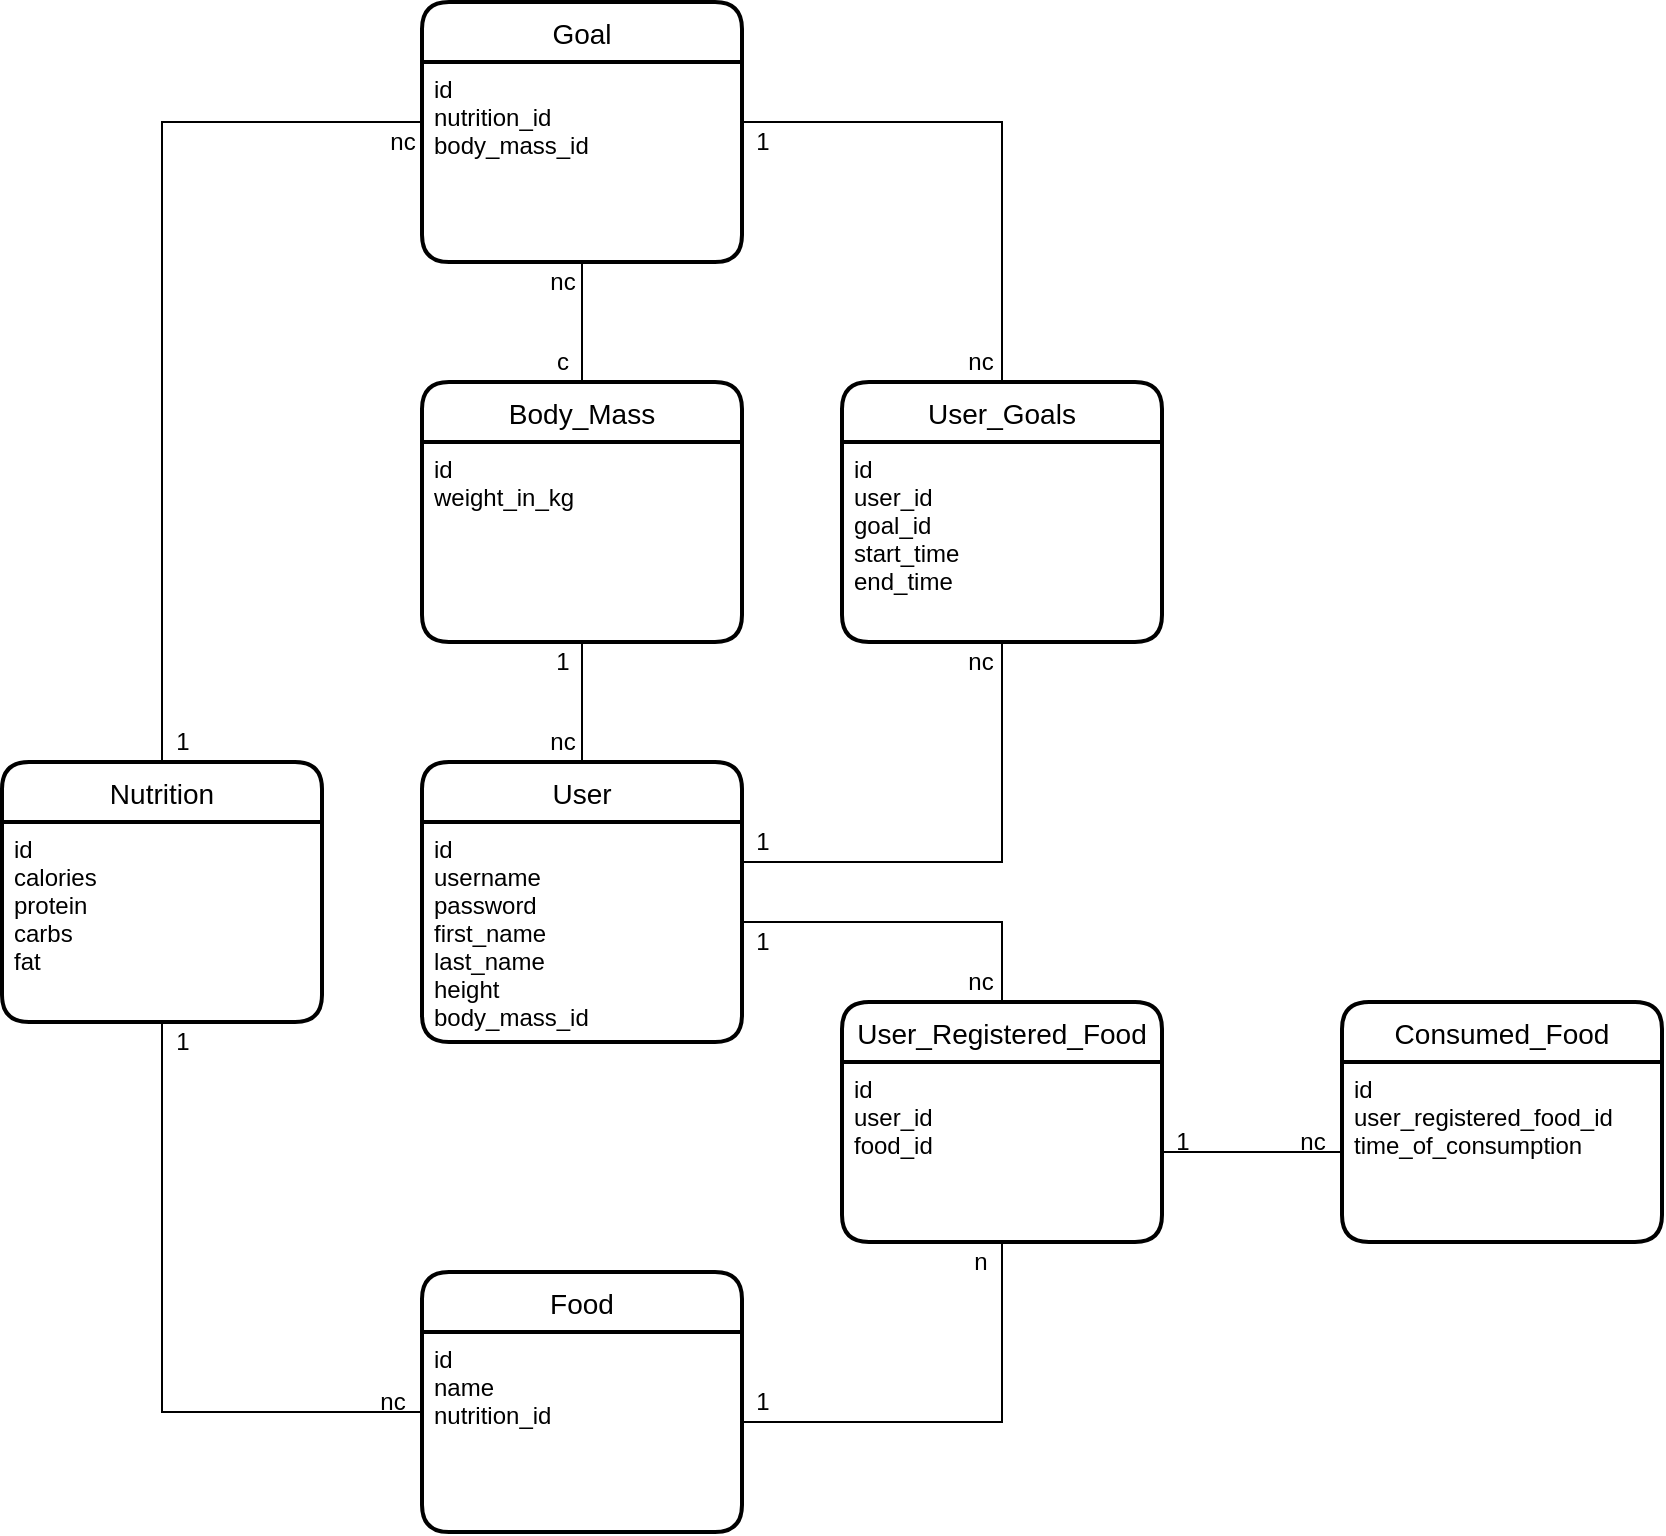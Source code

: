 <mxfile version="20.0.4" type="device"><diagram id="7P4QULa15yC30rUFNU-A" name="Page-1"><mxGraphModel dx="2249" dy="2049" grid="1" gridSize="10" guides="1" tooltips="1" connect="1" arrows="1" fold="1" page="1" pageScale="1" pageWidth="827" pageHeight="1169" math="0" shadow="0"><root><mxCell id="0"/><mxCell id="1" parent="0"/><mxCell id="8GEWSFQ1RchHyjCN0uxJ-7" style="edgeStyle=orthogonalEdgeStyle;rounded=0;orthogonalLoop=1;jettySize=auto;html=1;endArrow=none;endFill=0;" parent="1" source="8GEWSFQ1RchHyjCN0uxJ-1" target="8GEWSFQ1RchHyjCN0uxJ-5" edge="1"><mxGeometry relative="1" as="geometry"><Array as="points"><mxPoint x="440" y="270"/></Array></mxGeometry></mxCell><mxCell id="8GEWSFQ1RchHyjCN0uxJ-1" value="User" style="swimlane;childLayout=stackLayout;horizontal=1;startSize=30;horizontalStack=0;rounded=1;fontSize=14;fontStyle=0;strokeWidth=2;resizeParent=0;resizeLast=1;shadow=0;dashed=0;align=center;" parent="1" vertex="1"><mxGeometry x="150" y="190" width="160" height="140" as="geometry"/></mxCell><mxCell id="8GEWSFQ1RchHyjCN0uxJ-2" value="id&#10;username&#10;password&#10;first_name&#10;last_name&#10;height&#10;body_mass_id" style="align=left;strokeColor=none;fillColor=none;spacingLeft=4;fontSize=12;verticalAlign=top;resizable=0;rotatable=0;part=1;" parent="8GEWSFQ1RchHyjCN0uxJ-1" vertex="1"><mxGeometry y="30" width="160" height="110" as="geometry"/></mxCell><mxCell id="8GEWSFQ1RchHyjCN0uxJ-8" style="edgeStyle=orthogonalEdgeStyle;rounded=0;orthogonalLoop=1;jettySize=auto;html=1;endArrow=none;endFill=0;" parent="1" source="8GEWSFQ1RchHyjCN0uxJ-3" target="8GEWSFQ1RchHyjCN0uxJ-5" edge="1"><mxGeometry relative="1" as="geometry"><Array as="points"><mxPoint x="440" y="520"/></Array></mxGeometry></mxCell><mxCell id="8GEWSFQ1RchHyjCN0uxJ-3" value="Food" style="swimlane;childLayout=stackLayout;horizontal=1;startSize=30;horizontalStack=0;rounded=1;fontSize=14;fontStyle=0;strokeWidth=2;resizeParent=0;resizeLast=1;shadow=0;dashed=0;align=center;" parent="1" vertex="1"><mxGeometry x="150" y="445" width="160" height="130" as="geometry"/></mxCell><mxCell id="8GEWSFQ1RchHyjCN0uxJ-4" value="id&#10;name&#10;nutrition_id" style="align=left;strokeColor=none;fillColor=none;spacingLeft=4;fontSize=12;verticalAlign=top;resizable=0;rotatable=0;part=1;" parent="8GEWSFQ1RchHyjCN0uxJ-3" vertex="1"><mxGeometry y="30" width="160" height="100" as="geometry"/></mxCell><mxCell id="8GEWSFQ1RchHyjCN0uxJ-5" value="User_Registered_Food" style="swimlane;childLayout=stackLayout;horizontal=1;startSize=30;horizontalStack=0;rounded=1;fontSize=14;fontStyle=0;strokeWidth=2;resizeParent=0;resizeLast=1;shadow=0;dashed=0;align=center;" parent="1" vertex="1"><mxGeometry x="360" y="310" width="160" height="120" as="geometry"/></mxCell><mxCell id="8GEWSFQ1RchHyjCN0uxJ-6" value="id&#10;user_id&#10;food_id&#10;" style="align=left;strokeColor=none;fillColor=none;spacingLeft=4;fontSize=12;verticalAlign=top;resizable=0;rotatable=0;part=1;" parent="8GEWSFQ1RchHyjCN0uxJ-5" vertex="1"><mxGeometry y="30" width="160" height="90" as="geometry"/></mxCell><mxCell id="8GEWSFQ1RchHyjCN0uxJ-9" value="1" style="text;html=1;align=center;verticalAlign=middle;resizable=0;points=[];autosize=1;strokeColor=none;fillColor=none;" parent="1" vertex="1"><mxGeometry x="310" y="500" width="20" height="20" as="geometry"/></mxCell><mxCell id="8GEWSFQ1RchHyjCN0uxJ-10" value="n" style="text;html=1;align=center;verticalAlign=middle;resizable=0;points=[];autosize=1;strokeColor=none;fillColor=none;" parent="1" vertex="1"><mxGeometry x="419" y="430" width="20" height="20" as="geometry"/></mxCell><mxCell id="8GEWSFQ1RchHyjCN0uxJ-11" value="1" style="text;html=1;align=center;verticalAlign=middle;resizable=0;points=[];autosize=1;strokeColor=none;fillColor=none;" parent="1" vertex="1"><mxGeometry x="310" y="270" width="20" height="20" as="geometry"/></mxCell><mxCell id="8GEWSFQ1RchHyjCN0uxJ-12" value="nc" style="text;html=1;align=center;verticalAlign=middle;resizable=0;points=[];autosize=1;strokeColor=none;fillColor=none;" parent="1" vertex="1"><mxGeometry x="414" y="290" width="30" height="20" as="geometry"/></mxCell><mxCell id="8GEWSFQ1RchHyjCN0uxJ-13" value="Goal" style="swimlane;childLayout=stackLayout;horizontal=1;startSize=30;horizontalStack=0;rounded=1;fontSize=14;fontStyle=0;strokeWidth=2;resizeParent=0;resizeLast=1;shadow=0;dashed=0;align=center;" parent="1" vertex="1"><mxGeometry x="150" y="-190" width="160" height="130" as="geometry"/></mxCell><mxCell id="8GEWSFQ1RchHyjCN0uxJ-14" value="id&#10;nutrition_id&#10;body_mass_id" style="align=left;strokeColor=none;fillColor=none;spacingLeft=4;fontSize=12;verticalAlign=top;resizable=0;rotatable=0;part=1;" parent="8GEWSFQ1RchHyjCN0uxJ-13" vertex="1"><mxGeometry y="30" width="160" height="100" as="geometry"/></mxCell><mxCell id="8GEWSFQ1RchHyjCN0uxJ-17" style="edgeStyle=orthogonalEdgeStyle;rounded=0;orthogonalLoop=1;jettySize=auto;html=1;endArrow=none;endFill=0;" parent="1" source="8GEWSFQ1RchHyjCN0uxJ-15" target="8GEWSFQ1RchHyjCN0uxJ-3" edge="1"><mxGeometry relative="1" as="geometry"><Array as="points"><mxPoint x="20" y="515"/></Array></mxGeometry></mxCell><mxCell id="8GEWSFQ1RchHyjCN0uxJ-18" style="edgeStyle=orthogonalEdgeStyle;rounded=0;orthogonalLoop=1;jettySize=auto;html=1;endArrow=none;endFill=0;" parent="1" source="8GEWSFQ1RchHyjCN0uxJ-15" target="8GEWSFQ1RchHyjCN0uxJ-13" edge="1"><mxGeometry relative="1" as="geometry"><Array as="points"><mxPoint x="20" y="-130"/></Array></mxGeometry></mxCell><mxCell id="8GEWSFQ1RchHyjCN0uxJ-15" value="Nutrition" style="swimlane;childLayout=stackLayout;horizontal=1;startSize=30;horizontalStack=0;rounded=1;fontSize=14;fontStyle=0;strokeWidth=2;resizeParent=0;resizeLast=1;shadow=0;dashed=0;align=center;" parent="1" vertex="1"><mxGeometry x="-60" y="190" width="160" height="130" as="geometry"/></mxCell><mxCell id="8GEWSFQ1RchHyjCN0uxJ-16" value="id&#10;calories&#10;protein&#10;carbs&#10;fat" style="align=left;strokeColor=none;fillColor=none;spacingLeft=4;fontSize=12;verticalAlign=top;resizable=0;rotatable=0;part=1;" parent="8GEWSFQ1RchHyjCN0uxJ-15" vertex="1"><mxGeometry y="30" width="160" height="100" as="geometry"/></mxCell><mxCell id="8GEWSFQ1RchHyjCN0uxJ-21" style="edgeStyle=orthogonalEdgeStyle;rounded=0;orthogonalLoop=1;jettySize=auto;html=1;endArrow=none;endFill=0;" parent="1" source="8GEWSFQ1RchHyjCN0uxJ-19" target="8GEWSFQ1RchHyjCN0uxJ-1" edge="1"><mxGeometry relative="1" as="geometry"/></mxCell><mxCell id="8GEWSFQ1RchHyjCN0uxJ-22" style="edgeStyle=orthogonalEdgeStyle;rounded=0;orthogonalLoop=1;jettySize=auto;html=1;endArrow=none;endFill=0;" parent="1" source="8GEWSFQ1RchHyjCN0uxJ-19" target="8GEWSFQ1RchHyjCN0uxJ-13" edge="1"><mxGeometry relative="1" as="geometry"/></mxCell><mxCell id="8GEWSFQ1RchHyjCN0uxJ-19" value="Body_Mass" style="swimlane;childLayout=stackLayout;horizontal=1;startSize=30;horizontalStack=0;rounded=1;fontSize=14;fontStyle=0;strokeWidth=2;resizeParent=0;resizeLast=1;shadow=0;dashed=0;align=center;" parent="1" vertex="1"><mxGeometry x="150" width="160" height="130" as="geometry"/></mxCell><mxCell id="8GEWSFQ1RchHyjCN0uxJ-20" value="id&#10;weight_in_kg" style="align=left;strokeColor=none;fillColor=none;spacingLeft=4;fontSize=12;verticalAlign=top;resizable=0;rotatable=0;part=1;" parent="8GEWSFQ1RchHyjCN0uxJ-19" vertex="1"><mxGeometry y="30" width="160" height="100" as="geometry"/></mxCell><mxCell id="8GEWSFQ1RchHyjCN0uxJ-23" value="nc" style="text;html=1;align=center;verticalAlign=middle;resizable=0;points=[];autosize=1;strokeColor=none;fillColor=none;" parent="1" vertex="1"><mxGeometry x="205" y="170" width="30" height="20" as="geometry"/></mxCell><mxCell id="8GEWSFQ1RchHyjCN0uxJ-25" value="nc" style="text;html=1;align=center;verticalAlign=middle;resizable=0;points=[];autosize=1;strokeColor=none;fillColor=none;" parent="1" vertex="1"><mxGeometry x="205" y="-60" width="30" height="20" as="geometry"/></mxCell><mxCell id="8GEWSFQ1RchHyjCN0uxJ-26" value="c" style="text;html=1;align=center;verticalAlign=middle;resizable=0;points=[];autosize=1;strokeColor=none;fillColor=none;" parent="1" vertex="1"><mxGeometry x="210" y="-20" width="20" height="20" as="geometry"/></mxCell><mxCell id="8GEWSFQ1RchHyjCN0uxJ-27" value="1" style="text;html=1;align=center;verticalAlign=middle;resizable=0;points=[];autosize=1;strokeColor=none;fillColor=none;" parent="1" vertex="1"><mxGeometry x="210" y="130" width="20" height="20" as="geometry"/></mxCell><mxCell id="8GEWSFQ1RchHyjCN0uxJ-31" style="edgeStyle=orthogonalEdgeStyle;rounded=0;orthogonalLoop=1;jettySize=auto;html=1;endArrow=none;endFill=0;" parent="1" source="8GEWSFQ1RchHyjCN0uxJ-29" target="8GEWSFQ1RchHyjCN0uxJ-1" edge="1"><mxGeometry relative="1" as="geometry"><Array as="points"><mxPoint x="440" y="240"/></Array></mxGeometry></mxCell><mxCell id="8GEWSFQ1RchHyjCN0uxJ-34" style="edgeStyle=orthogonalEdgeStyle;rounded=0;orthogonalLoop=1;jettySize=auto;html=1;endArrow=none;endFill=0;" parent="1" source="8GEWSFQ1RchHyjCN0uxJ-29" target="8GEWSFQ1RchHyjCN0uxJ-13" edge="1"><mxGeometry relative="1" as="geometry"><Array as="points"><mxPoint x="440" y="-130"/></Array></mxGeometry></mxCell><mxCell id="8GEWSFQ1RchHyjCN0uxJ-29" value="User_Goals" style="swimlane;childLayout=stackLayout;horizontal=1;startSize=30;horizontalStack=0;rounded=1;fontSize=14;fontStyle=0;strokeWidth=2;resizeParent=0;resizeLast=1;shadow=0;dashed=0;align=center;" parent="1" vertex="1"><mxGeometry x="360" width="160" height="130" as="geometry"/></mxCell><mxCell id="8GEWSFQ1RchHyjCN0uxJ-30" value="id&#10;user_id&#10;goal_id&#10;start_time&#10;end_time" style="align=left;strokeColor=none;fillColor=none;spacingLeft=4;fontSize=12;verticalAlign=top;resizable=0;rotatable=0;part=1;" parent="8GEWSFQ1RchHyjCN0uxJ-29" vertex="1"><mxGeometry y="30" width="160" height="100" as="geometry"/></mxCell><mxCell id="8GEWSFQ1RchHyjCN0uxJ-32" value="1" style="text;html=1;align=center;verticalAlign=middle;resizable=0;points=[];autosize=1;strokeColor=none;fillColor=none;" parent="1" vertex="1"><mxGeometry x="310" y="220" width="20" height="20" as="geometry"/></mxCell><mxCell id="8GEWSFQ1RchHyjCN0uxJ-33" value="nc" style="text;html=1;align=center;verticalAlign=middle;resizable=0;points=[];autosize=1;strokeColor=none;fillColor=none;" parent="1" vertex="1"><mxGeometry x="414" y="130" width="30" height="20" as="geometry"/></mxCell><mxCell id="8GEWSFQ1RchHyjCN0uxJ-35" value="1" style="text;html=1;align=center;verticalAlign=middle;resizable=0;points=[];autosize=1;strokeColor=none;fillColor=none;" parent="1" vertex="1"><mxGeometry x="310" y="-130" width="20" height="20" as="geometry"/></mxCell><mxCell id="8GEWSFQ1RchHyjCN0uxJ-36" value="nc" style="text;html=1;align=center;verticalAlign=middle;resizable=0;points=[];autosize=1;strokeColor=none;fillColor=none;" parent="1" vertex="1"><mxGeometry x="414" y="-20" width="30" height="20" as="geometry"/></mxCell><mxCell id="8GEWSFQ1RchHyjCN0uxJ-37" value="1" style="text;html=1;align=center;verticalAlign=middle;resizable=0;points=[];autosize=1;strokeColor=none;fillColor=none;" parent="1" vertex="1"><mxGeometry x="20" y="320" width="20" height="20" as="geometry"/></mxCell><mxCell id="8GEWSFQ1RchHyjCN0uxJ-38" value="nc" style="text;html=1;align=center;verticalAlign=middle;resizable=0;points=[];autosize=1;strokeColor=none;fillColor=none;" parent="1" vertex="1"><mxGeometry x="120" y="500" width="30" height="20" as="geometry"/></mxCell><mxCell id="8GEWSFQ1RchHyjCN0uxJ-39" value="1" style="text;html=1;align=center;verticalAlign=middle;resizable=0;points=[];autosize=1;strokeColor=none;fillColor=none;" parent="1" vertex="1"><mxGeometry x="20" y="170" width="20" height="20" as="geometry"/></mxCell><mxCell id="8GEWSFQ1RchHyjCN0uxJ-40" value="nc" style="text;html=1;align=center;verticalAlign=middle;resizable=0;points=[];autosize=1;strokeColor=none;fillColor=none;" parent="1" vertex="1"><mxGeometry x="125" y="-130" width="30" height="20" as="geometry"/></mxCell><mxCell id="4oEewM8x_5YTjxp3oQLd-1" value="Consumed_Food" style="swimlane;childLayout=stackLayout;horizontal=1;startSize=30;horizontalStack=0;rounded=1;fontSize=14;fontStyle=0;strokeWidth=2;resizeParent=0;resizeLast=1;shadow=0;dashed=0;align=center;" parent="1" vertex="1"><mxGeometry x="610" y="310" width="160" height="120" as="geometry"/></mxCell><mxCell id="4oEewM8x_5YTjxp3oQLd-2" value="id&#10;user_registered_food_id&#10;time_of_consumption" style="align=left;strokeColor=none;fillColor=none;spacingLeft=4;fontSize=12;verticalAlign=top;resizable=0;rotatable=0;part=1;" parent="4oEewM8x_5YTjxp3oQLd-1" vertex="1"><mxGeometry y="30" width="160" height="90" as="geometry"/></mxCell><mxCell id="4oEewM8x_5YTjxp3oQLd-3" style="edgeStyle=orthogonalEdgeStyle;rounded=0;orthogonalLoop=1;jettySize=auto;html=1;endArrow=none;endFill=0;" parent="1" source="4oEewM8x_5YTjxp3oQLd-2" target="8GEWSFQ1RchHyjCN0uxJ-6" edge="1"><mxGeometry relative="1" as="geometry"/></mxCell><mxCell id="4oEewM8x_5YTjxp3oQLd-4" value="nc" style="text;html=1;align=center;verticalAlign=middle;resizable=0;points=[];autosize=1;" parent="1" vertex="1"><mxGeometry x="580" y="370" width="30" height="20" as="geometry"/></mxCell><mxCell id="4oEewM8x_5YTjxp3oQLd-5" value="1" style="text;html=1;align=center;verticalAlign=middle;resizable=0;points=[];autosize=1;" parent="1" vertex="1"><mxGeometry x="520" y="370" width="20" height="20" as="geometry"/></mxCell></root></mxGraphModel></diagram></mxfile>